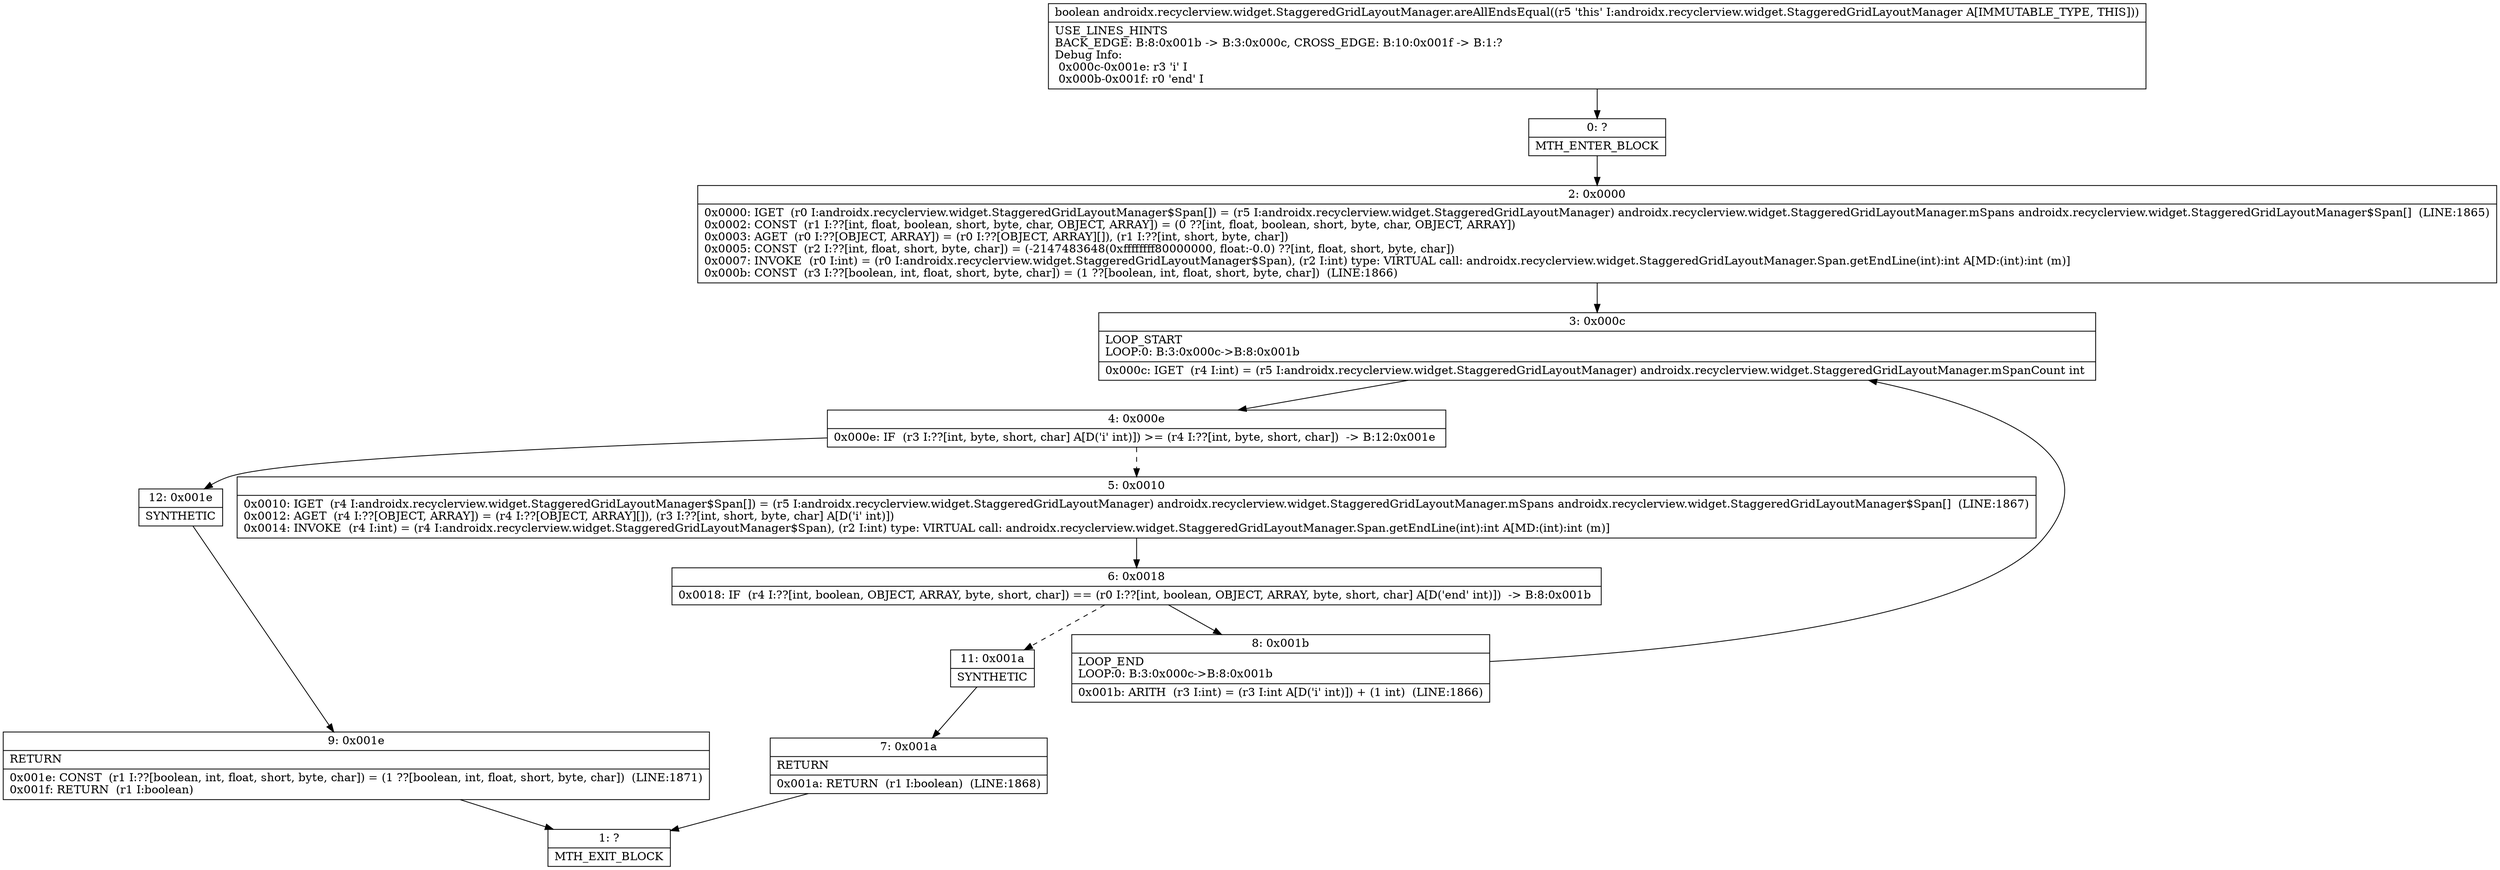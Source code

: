 digraph "CFG forandroidx.recyclerview.widget.StaggeredGridLayoutManager.areAllEndsEqual()Z" {
Node_0 [shape=record,label="{0\:\ ?|MTH_ENTER_BLOCK\l}"];
Node_2 [shape=record,label="{2\:\ 0x0000|0x0000: IGET  (r0 I:androidx.recyclerview.widget.StaggeredGridLayoutManager$Span[]) = (r5 I:androidx.recyclerview.widget.StaggeredGridLayoutManager) androidx.recyclerview.widget.StaggeredGridLayoutManager.mSpans androidx.recyclerview.widget.StaggeredGridLayoutManager$Span[]  (LINE:1865)\l0x0002: CONST  (r1 I:??[int, float, boolean, short, byte, char, OBJECT, ARRAY]) = (0 ??[int, float, boolean, short, byte, char, OBJECT, ARRAY]) \l0x0003: AGET  (r0 I:??[OBJECT, ARRAY]) = (r0 I:??[OBJECT, ARRAY][]), (r1 I:??[int, short, byte, char]) \l0x0005: CONST  (r2 I:??[int, float, short, byte, char]) = (\-2147483648(0xffffffff80000000, float:\-0.0) ??[int, float, short, byte, char]) \l0x0007: INVOKE  (r0 I:int) = (r0 I:androidx.recyclerview.widget.StaggeredGridLayoutManager$Span), (r2 I:int) type: VIRTUAL call: androidx.recyclerview.widget.StaggeredGridLayoutManager.Span.getEndLine(int):int A[MD:(int):int (m)]\l0x000b: CONST  (r3 I:??[boolean, int, float, short, byte, char]) = (1 ??[boolean, int, float, short, byte, char])  (LINE:1866)\l}"];
Node_3 [shape=record,label="{3\:\ 0x000c|LOOP_START\lLOOP:0: B:3:0x000c\-\>B:8:0x001b\l|0x000c: IGET  (r4 I:int) = (r5 I:androidx.recyclerview.widget.StaggeredGridLayoutManager) androidx.recyclerview.widget.StaggeredGridLayoutManager.mSpanCount int \l}"];
Node_4 [shape=record,label="{4\:\ 0x000e|0x000e: IF  (r3 I:??[int, byte, short, char] A[D('i' int)]) \>= (r4 I:??[int, byte, short, char])  \-\> B:12:0x001e \l}"];
Node_5 [shape=record,label="{5\:\ 0x0010|0x0010: IGET  (r4 I:androidx.recyclerview.widget.StaggeredGridLayoutManager$Span[]) = (r5 I:androidx.recyclerview.widget.StaggeredGridLayoutManager) androidx.recyclerview.widget.StaggeredGridLayoutManager.mSpans androidx.recyclerview.widget.StaggeredGridLayoutManager$Span[]  (LINE:1867)\l0x0012: AGET  (r4 I:??[OBJECT, ARRAY]) = (r4 I:??[OBJECT, ARRAY][]), (r3 I:??[int, short, byte, char] A[D('i' int)]) \l0x0014: INVOKE  (r4 I:int) = (r4 I:androidx.recyclerview.widget.StaggeredGridLayoutManager$Span), (r2 I:int) type: VIRTUAL call: androidx.recyclerview.widget.StaggeredGridLayoutManager.Span.getEndLine(int):int A[MD:(int):int (m)]\l}"];
Node_6 [shape=record,label="{6\:\ 0x0018|0x0018: IF  (r4 I:??[int, boolean, OBJECT, ARRAY, byte, short, char]) == (r0 I:??[int, boolean, OBJECT, ARRAY, byte, short, char] A[D('end' int)])  \-\> B:8:0x001b \l}"];
Node_8 [shape=record,label="{8\:\ 0x001b|LOOP_END\lLOOP:0: B:3:0x000c\-\>B:8:0x001b\l|0x001b: ARITH  (r3 I:int) = (r3 I:int A[D('i' int)]) + (1 int)  (LINE:1866)\l}"];
Node_11 [shape=record,label="{11\:\ 0x001a|SYNTHETIC\l}"];
Node_7 [shape=record,label="{7\:\ 0x001a|RETURN\l|0x001a: RETURN  (r1 I:boolean)  (LINE:1868)\l}"];
Node_1 [shape=record,label="{1\:\ ?|MTH_EXIT_BLOCK\l}"];
Node_12 [shape=record,label="{12\:\ 0x001e|SYNTHETIC\l}"];
Node_9 [shape=record,label="{9\:\ 0x001e|RETURN\l|0x001e: CONST  (r1 I:??[boolean, int, float, short, byte, char]) = (1 ??[boolean, int, float, short, byte, char])  (LINE:1871)\l0x001f: RETURN  (r1 I:boolean) \l}"];
MethodNode[shape=record,label="{boolean androidx.recyclerview.widget.StaggeredGridLayoutManager.areAllEndsEqual((r5 'this' I:androidx.recyclerview.widget.StaggeredGridLayoutManager A[IMMUTABLE_TYPE, THIS]))  | USE_LINES_HINTS\lBACK_EDGE: B:8:0x001b \-\> B:3:0x000c, CROSS_EDGE: B:10:0x001f \-\> B:1:?\lDebug Info:\l  0x000c\-0x001e: r3 'i' I\l  0x000b\-0x001f: r0 'end' I\l}"];
MethodNode -> Node_0;Node_0 -> Node_2;
Node_2 -> Node_3;
Node_3 -> Node_4;
Node_4 -> Node_5[style=dashed];
Node_4 -> Node_12;
Node_5 -> Node_6;
Node_6 -> Node_8;
Node_6 -> Node_11[style=dashed];
Node_8 -> Node_3;
Node_11 -> Node_7;
Node_7 -> Node_1;
Node_12 -> Node_9;
Node_9 -> Node_1;
}

